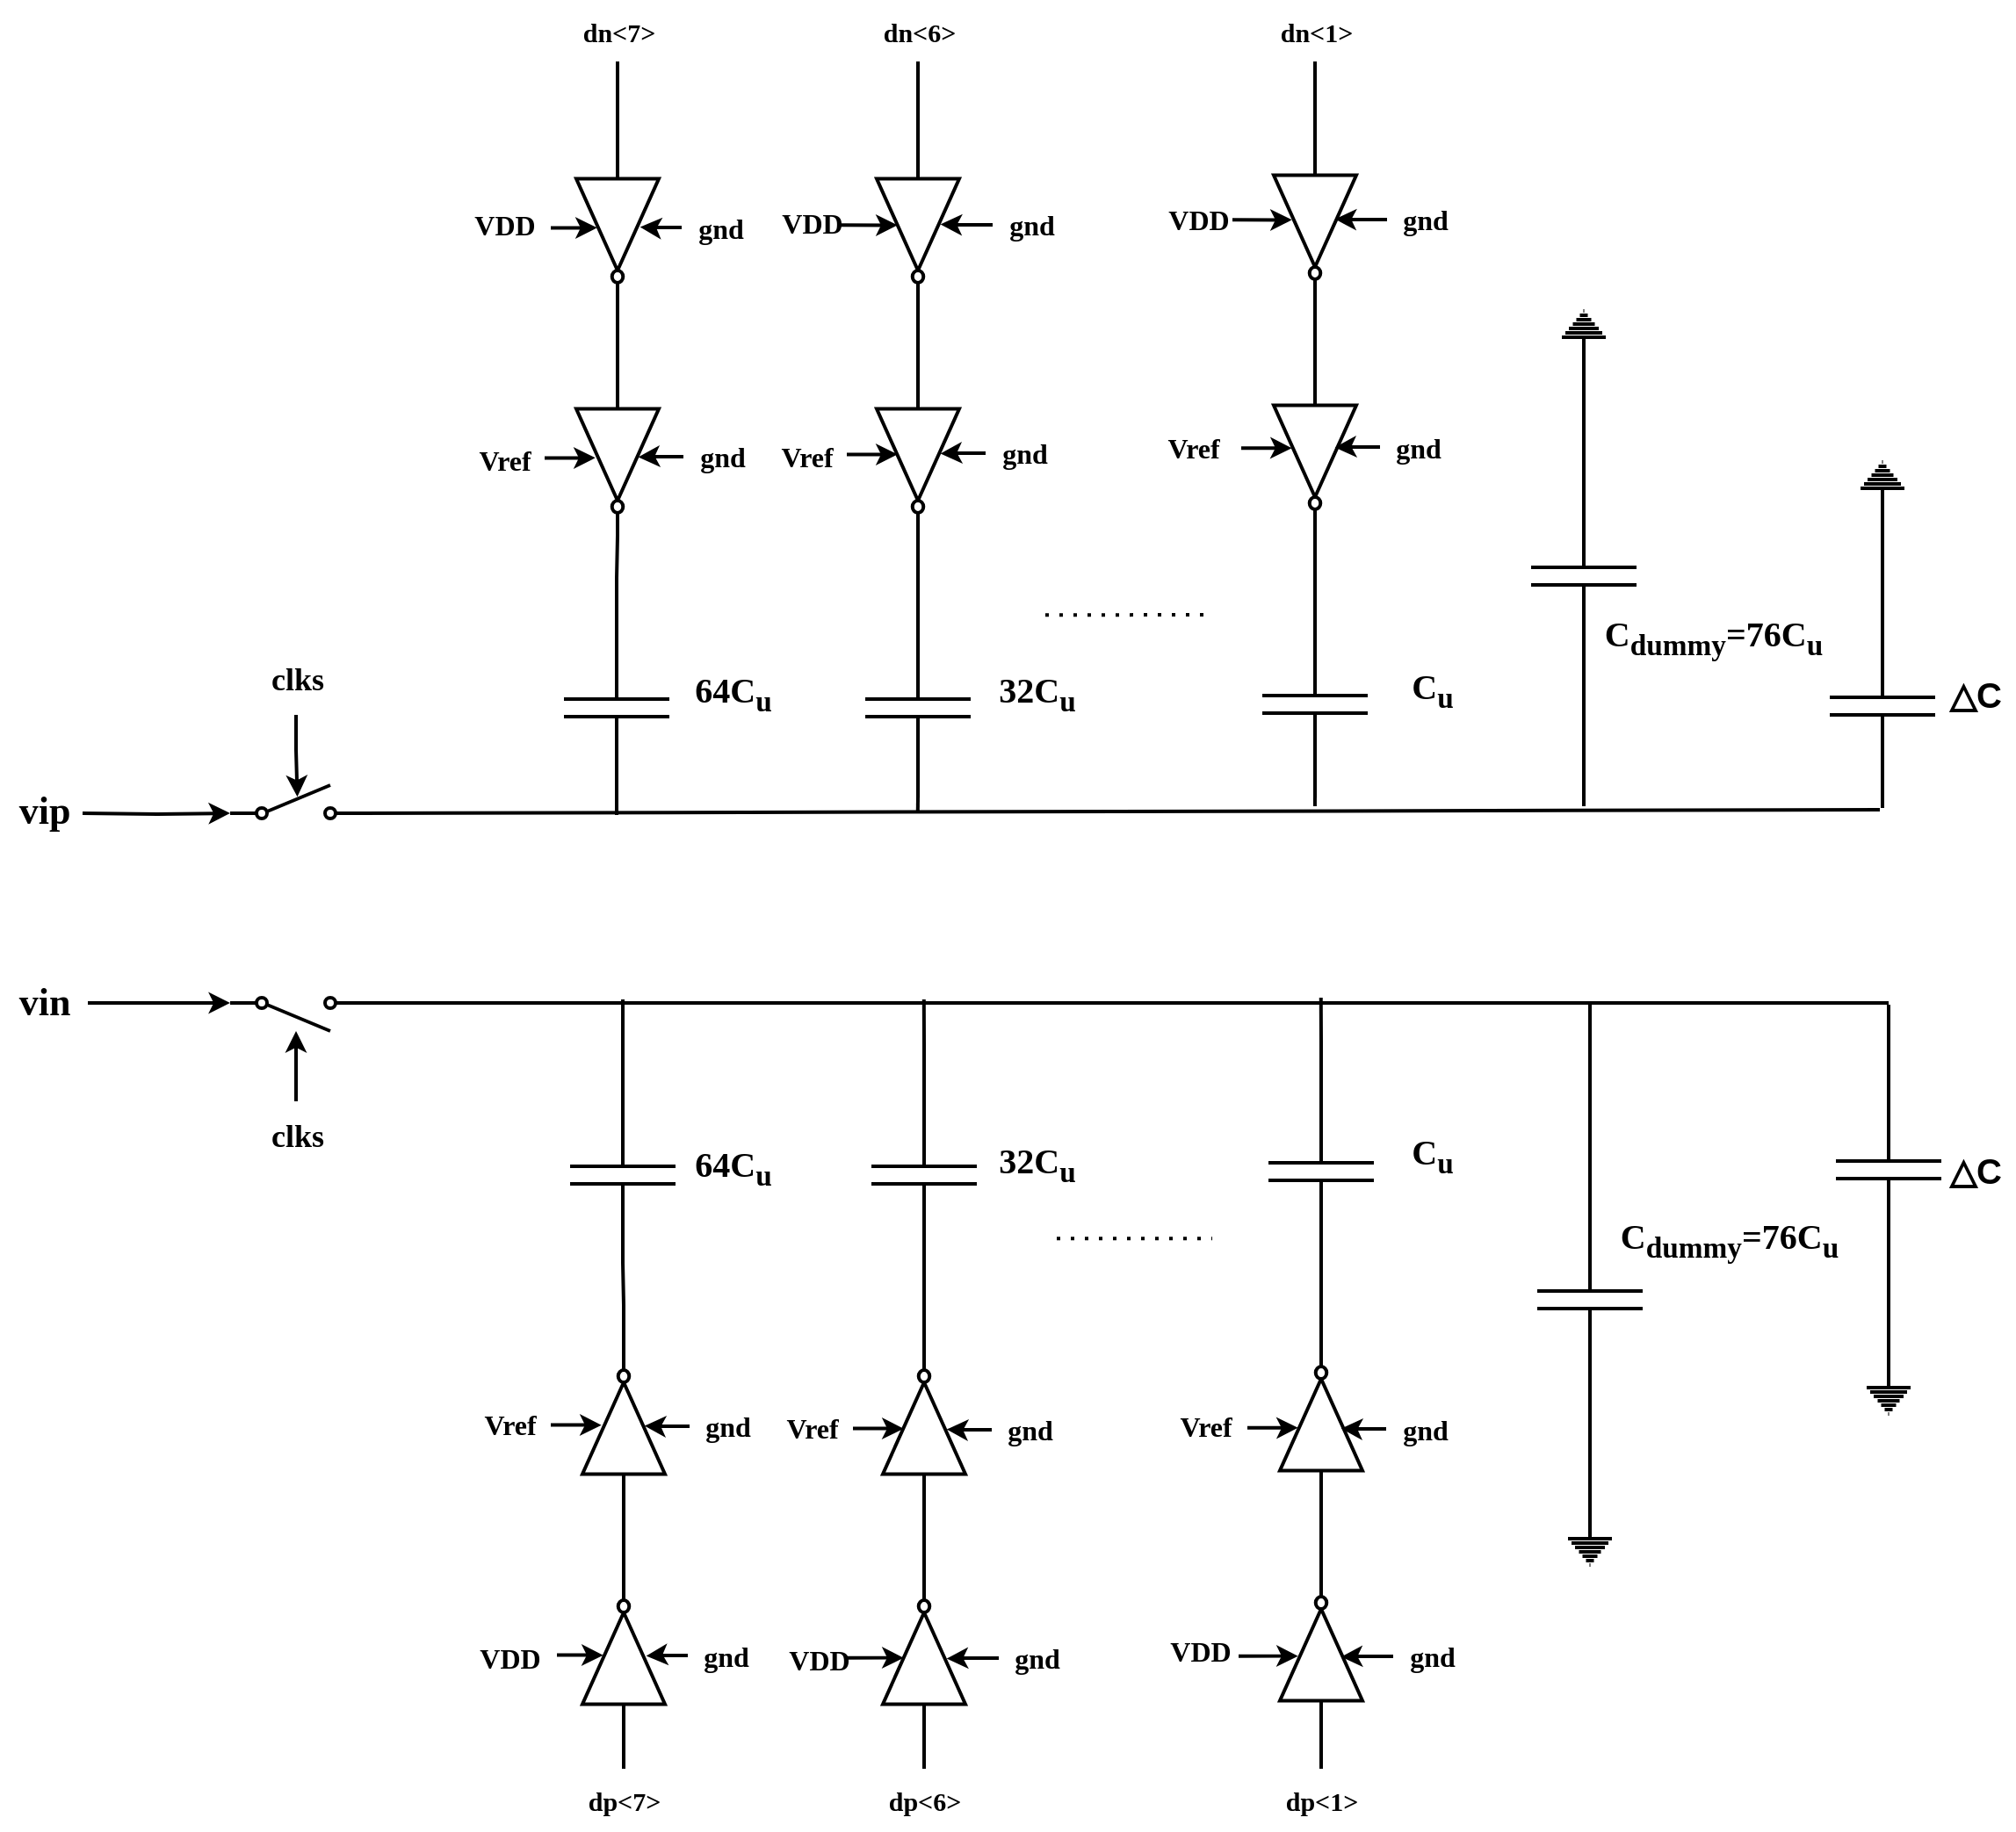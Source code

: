 <mxfile version="24.7.6">
  <diagram name="第 1 页" id="iLzcFQZQIDbkhLPEayTF">
    <mxGraphModel dx="910" dy="466" grid="1" gridSize="5" guides="1" tooltips="1" connect="1" arrows="1" fold="1" page="1" pageScale="1" pageWidth="3300" pageHeight="4681" math="0" shadow="0">
      <root>
        <mxCell id="0" />
        <mxCell id="1" parent="0" />
        <mxCell id="XwM3Bp8nAO9JLWANIdk1-1" value="" style="html=1;shape=mxgraph.electrical.electro-mechanical.singleSwitch;aspect=fixed;elSwitchState=off;strokeWidth=2;" parent="1" vertex="1">
          <mxGeometry x="991" y="1450" width="75" height="20" as="geometry" />
        </mxCell>
        <mxCell id="XwM3Bp8nAO9JLWANIdk1-2" value="" style="html=1;shape=mxgraph.electrical.electro-mechanical.singleSwitch;aspect=fixed;elSwitchState=off;direction=west;flipH=1;strokeWidth=2;" parent="1" vertex="1">
          <mxGeometry x="991" y="1570" width="75" height="20" as="geometry" />
        </mxCell>
        <mxCell id="XwM3Bp8nAO9JLWANIdk1-3" value="clks" style="text;html=1;align=center;verticalAlign=middle;resizable=0;points=[];autosize=1;strokeColor=none;fillColor=none;fontFamily=Times New Roman;fontStyle=1;fontSize=18;strokeWidth=2;" parent="1" vertex="1">
          <mxGeometry x="1003.5" y="1370" width="50" height="40" as="geometry" />
        </mxCell>
        <mxCell id="XwM3Bp8nAO9JLWANIdk1-4" style="edgeStyle=orthogonalEdgeStyle;rounded=0;orthogonalLoop=1;jettySize=auto;html=1;entryX=0.51;entryY=0.331;entryDx=0;entryDy=0;entryPerimeter=0;strokeWidth=2;" parent="1" source="XwM3Bp8nAO9JLWANIdk1-3" target="XwM3Bp8nAO9JLWANIdk1-1" edge="1">
          <mxGeometry relative="1" as="geometry" />
        </mxCell>
        <mxCell id="XwM3Bp8nAO9JLWANIdk1-5" style="edgeStyle=orthogonalEdgeStyle;rounded=0;orthogonalLoop=1;jettySize=auto;html=1;strokeWidth=2;" parent="1" source="XwM3Bp8nAO9JLWANIdk1-6" target="XwM3Bp8nAO9JLWANIdk1-2" edge="1">
          <mxGeometry relative="1" as="geometry" />
        </mxCell>
        <mxCell id="XwM3Bp8nAO9JLWANIdk1-6" value="clks" style="text;html=1;align=center;verticalAlign=middle;resizable=0;points=[];autosize=1;strokeColor=none;fillColor=none;fontFamily=Times New Roman;fontStyle=1;fontSize=18;strokeWidth=2;" parent="1" vertex="1">
          <mxGeometry x="1003.5" y="1630" width="50" height="40" as="geometry" />
        </mxCell>
        <mxCell id="XwM3Bp8nAO9JLWANIdk1-7" style="edgeStyle=orthogonalEdgeStyle;rounded=0;orthogonalLoop=1;jettySize=auto;html=1;entryX=0;entryY=0.8;entryDx=0;entryDy=0;strokeWidth=2;" parent="1" target="XwM3Bp8nAO9JLWANIdk1-1" edge="1">
          <mxGeometry relative="1" as="geometry">
            <mxPoint x="907" y="1466" as="sourcePoint" />
          </mxGeometry>
        </mxCell>
        <mxCell id="XwM3Bp8nAO9JLWANIdk1-8" value="vin" style="text;html=1;align=center;verticalAlign=middle;resizable=0;points=[];autosize=1;strokeColor=none;fillColor=none;fontFamily=Times New Roman;fontStyle=1;fontSize=22;strokeWidth=2;" parent="1" vertex="1">
          <mxGeometry x="860" y="1554" width="50" height="40" as="geometry" />
        </mxCell>
        <mxCell id="XwM3Bp8nAO9JLWANIdk1-9" style="edgeStyle=orthogonalEdgeStyle;rounded=0;orthogonalLoop=1;jettySize=auto;html=1;entryX=1;entryY=0.8;entryDx=0;entryDy=0;strokeWidth=2;" parent="1" source="XwM3Bp8nAO9JLWANIdk1-8" target="XwM3Bp8nAO9JLWANIdk1-2" edge="1">
          <mxGeometry relative="1" as="geometry">
            <mxPoint x="988" y="1573" as="targetPoint" />
          </mxGeometry>
        </mxCell>
        <mxCell id="XwM3Bp8nAO9JLWANIdk1-10" value="vip" style="text;html=1;align=center;verticalAlign=middle;resizable=0;points=[];autosize=1;strokeColor=none;fillColor=none;fontFamily=Times New Roman;fontStyle=1;fontSize=22;strokeWidth=2;" parent="1" vertex="1">
          <mxGeometry x="860" y="1445" width="50" height="40" as="geometry" />
        </mxCell>
        <mxCell id="XwM3Bp8nAO9JLWANIdk1-108" style="edgeStyle=orthogonalEdgeStyle;rounded=0;orthogonalLoop=1;jettySize=auto;html=1;exitX=1;exitY=0.5;exitDx=0;exitDy=0;exitPerimeter=0;endArrow=none;endFill=0;strokeWidth=2;" parent="1" source="XwM3Bp8nAO9JLWANIdk1-11" edge="1">
          <mxGeometry relative="1" as="geometry">
            <mxPoint x="1211" y="1467" as="targetPoint" />
          </mxGeometry>
        </mxCell>
        <mxCell id="XwM3Bp8nAO9JLWANIdk1-11" value="" style="pointerEvents=1;verticalLabelPosition=bottom;shadow=0;dashed=0;align=center;html=1;verticalAlign=top;shape=mxgraph.electrical.capacitors.capacitor_1;direction=south;strokeWidth=2;" parent="1" vertex="1">
          <mxGeometry x="1181" y="1356" width="60" height="100" as="geometry" />
        </mxCell>
        <mxCell id="XwM3Bp8nAO9JLWANIdk1-109" style="edgeStyle=orthogonalEdgeStyle;rounded=0;orthogonalLoop=1;jettySize=auto;html=1;exitX=1;exitY=0.5;exitDx=0;exitDy=0;exitPerimeter=0;endArrow=none;endFill=0;strokeWidth=2;" parent="1" source="XwM3Bp8nAO9JLWANIdk1-12" edge="1">
          <mxGeometry relative="1" as="geometry">
            <mxPoint x="1382.386" y="1466" as="targetPoint" />
          </mxGeometry>
        </mxCell>
        <mxCell id="XwM3Bp8nAO9JLWANIdk1-12" value="" style="pointerEvents=1;verticalLabelPosition=bottom;shadow=0;dashed=0;align=center;html=1;verticalAlign=top;shape=mxgraph.electrical.capacitors.capacitor_1;direction=south;strokeWidth=2;" parent="1" vertex="1">
          <mxGeometry x="1352.5" y="1356" width="60" height="100" as="geometry" />
        </mxCell>
        <mxCell id="XwM3Bp8nAO9JLWANIdk1-112" style="edgeStyle=orthogonalEdgeStyle;rounded=0;orthogonalLoop=1;jettySize=auto;html=1;exitX=1;exitY=0.5;exitDx=0;exitDy=0;exitPerimeter=0;endArrow=none;endFill=0;strokeWidth=2;" parent="1" source="XwM3Bp8nAO9JLWANIdk1-13" edge="1">
          <mxGeometry relative="1" as="geometry">
            <mxPoint x="1761.5" y="1462" as="targetPoint" />
          </mxGeometry>
        </mxCell>
        <mxCell id="XwM3Bp8nAO9JLWANIdk1-13" value="" style="pointerEvents=1;verticalLabelPosition=bottom;shadow=0;dashed=0;align=center;html=1;verticalAlign=top;shape=mxgraph.electrical.capacitors.capacitor_1;direction=south;strokeWidth=2;" parent="1" vertex="1">
          <mxGeometry x="1731.5" y="1281" width="60" height="100" as="geometry" />
        </mxCell>
        <mxCell id="XwM3Bp8nAO9JLWANIdk1-113" style="edgeStyle=orthogonalEdgeStyle;rounded=0;orthogonalLoop=1;jettySize=auto;html=1;exitX=1;exitY=0.5;exitDx=0;exitDy=0;exitPerimeter=0;endArrow=none;endFill=0;strokeWidth=2;" parent="1" source="XwM3Bp8nAO9JLWANIdk1-14" edge="1">
          <mxGeometry relative="1" as="geometry">
            <mxPoint x="1931.5" y="1463" as="targetPoint" />
          </mxGeometry>
        </mxCell>
        <mxCell id="XwM3Bp8nAO9JLWANIdk1-14" value="" style="pointerEvents=1;verticalLabelPosition=bottom;shadow=0;dashed=0;align=center;html=1;verticalAlign=top;shape=mxgraph.electrical.capacitors.capacitor_1;direction=south;strokeWidth=2;" parent="1" vertex="1">
          <mxGeometry x="1901.5" y="1355" width="60" height="100" as="geometry" />
        </mxCell>
        <mxCell id="XwM3Bp8nAO9JLWANIdk1-16" value="" style="verticalLabelPosition=bottom;shadow=0;dashed=0;align=center;html=1;verticalAlign=top;shape=mxgraph.electrical.logic_gates.inverter_2;direction=south;strokeWidth=2;" parent="1" vertex="1">
          <mxGeometry x="1188" y="1090" width="47" height="87" as="geometry" />
        </mxCell>
        <mxCell id="XwM3Bp8nAO9JLWANIdk1-17" value="" style="verticalLabelPosition=bottom;shadow=0;dashed=0;align=center;html=1;verticalAlign=top;shape=mxgraph.electrical.logic_gates.inverter_2;direction=south;strokeWidth=2;" parent="1" vertex="1">
          <mxGeometry x="1188" y="1221" width="47" height="87" as="geometry" />
        </mxCell>
        <mxCell id="XwM3Bp8nAO9JLWANIdk1-18" value="" style="verticalLabelPosition=bottom;shadow=0;dashed=0;align=center;html=1;verticalAlign=top;shape=mxgraph.electrical.logic_gates.inverter_2;direction=south;strokeWidth=2;" parent="1" vertex="1">
          <mxGeometry x="1359" y="1090" width="47" height="87" as="geometry" />
        </mxCell>
        <mxCell id="XwM3Bp8nAO9JLWANIdk1-19" value="" style="verticalLabelPosition=bottom;shadow=0;dashed=0;align=center;html=1;verticalAlign=top;shape=mxgraph.electrical.logic_gates.inverter_2;direction=south;strokeWidth=2;" parent="1" vertex="1">
          <mxGeometry x="1359" y="1221" width="47" height="87" as="geometry" />
        </mxCell>
        <mxCell id="XwM3Bp8nAO9JLWANIdk1-111" style="edgeStyle=orthogonalEdgeStyle;rounded=0;orthogonalLoop=1;jettySize=auto;html=1;exitX=1;exitY=0.5;exitDx=0;exitDy=0;exitPerimeter=0;endArrow=none;endFill=0;strokeWidth=2;" parent="1" source="XwM3Bp8nAO9JLWANIdk1-20" edge="1">
          <mxGeometry relative="1" as="geometry">
            <mxPoint x="1608.464" y="1462" as="targetPoint" />
          </mxGeometry>
        </mxCell>
        <mxCell id="XwM3Bp8nAO9JLWANIdk1-20" value="" style="pointerEvents=1;verticalLabelPosition=bottom;shadow=0;dashed=0;align=center;html=1;verticalAlign=top;shape=mxgraph.electrical.capacitors.capacitor_1;direction=south;strokeWidth=2;" parent="1" vertex="1">
          <mxGeometry x="1578.5" y="1354" width="60" height="100" as="geometry" />
        </mxCell>
        <mxCell id="XwM3Bp8nAO9JLWANIdk1-21" value="" style="verticalLabelPosition=bottom;shadow=0;dashed=0;align=center;html=1;verticalAlign=top;shape=mxgraph.electrical.logic_gates.inverter_2;direction=south;strokeWidth=2;" parent="1" vertex="1">
          <mxGeometry x="1585" y="1088" width="47" height="87" as="geometry" />
        </mxCell>
        <mxCell id="XwM3Bp8nAO9JLWANIdk1-22" value="" style="verticalLabelPosition=bottom;shadow=0;dashed=0;align=center;html=1;verticalAlign=top;shape=mxgraph.electrical.logic_gates.inverter_2;direction=south;strokeWidth=2;" parent="1" vertex="1">
          <mxGeometry x="1585" y="1219" width="47" height="87" as="geometry" />
        </mxCell>
        <mxCell id="XwM3Bp8nAO9JLWANIdk1-24" style="edgeStyle=orthogonalEdgeStyle;rounded=0;orthogonalLoop=1;jettySize=auto;html=1;entryX=0.502;entryY=0.812;entryDx=0;entryDy=0;entryPerimeter=0;strokeWidth=2;" parent="1" source="XwM3Bp8nAO9JLWANIdk1-23" edge="1">
          <mxGeometry relative="1" as="geometry">
            <mxPoint x="1198.836" y="1263.674" as="targetPoint" />
            <Array as="points">
              <mxPoint x="1193" y="1264" />
            </Array>
          </mxGeometry>
        </mxCell>
        <mxCell id="XwM3Bp8nAO9JLWANIdk1-23" value="Vref" style="text;html=1;align=center;verticalAlign=middle;resizable=0;points=[];autosize=1;strokeColor=none;fillColor=none;fontFamily=Times New Roman;fontStyle=1;fontSize=16;strokeWidth=2;" parent="1" vertex="1">
          <mxGeometry x="1123" y="1248.5" width="47" height="32" as="geometry" />
        </mxCell>
        <mxCell id="XwM3Bp8nAO9JLWANIdk1-26" value="gnd" style="text;html=1;align=center;verticalAlign=middle;resizable=0;points=[];autosize=1;strokeColor=none;fillColor=none;fontFamily=Times New Roman;fontStyle=1;fontSize=16;strokeWidth=2;" parent="1" vertex="1">
          <mxGeometry x="1249" y="1247" width="43" height="32" as="geometry" />
        </mxCell>
        <mxCell id="XwM3Bp8nAO9JLWANIdk1-27" style="edgeStyle=orthogonalEdgeStyle;rounded=0;orthogonalLoop=1;jettySize=auto;html=1;entryX=0.497;entryY=0.291;entryDx=0;entryDy=0;entryPerimeter=0;strokeWidth=2;" parent="1" source="XwM3Bp8nAO9JLWANIdk1-26" edge="1">
          <mxGeometry relative="1" as="geometry">
            <mxPoint x="1223.323" y="1263.239" as="targetPoint" />
          </mxGeometry>
        </mxCell>
        <mxCell id="XwM3Bp8nAO9JLWANIdk1-28" style="edgeStyle=orthogonalEdgeStyle;rounded=0;orthogonalLoop=1;jettySize=auto;html=1;entryX=0.502;entryY=0.812;entryDx=0;entryDy=0;entryPerimeter=0;strokeWidth=2;" parent="1" source="XwM3Bp8nAO9JLWANIdk1-29" edge="1">
          <mxGeometry relative="1" as="geometry">
            <mxPoint x="1199.836" y="1132.674" as="targetPoint" />
            <Array as="points">
              <mxPoint x="1194" y="1133" />
            </Array>
          </mxGeometry>
        </mxCell>
        <mxCell id="XwM3Bp8nAO9JLWANIdk1-29" value="VDD" style="text;html=1;align=center;verticalAlign=middle;resizable=0;points=[];autosize=1;strokeColor=none;fillColor=none;fontFamily=Times New Roman;fontStyle=1;fontSize=16;strokeWidth=2;" parent="1" vertex="1">
          <mxGeometry x="1119.5" y="1115" width="54" height="32" as="geometry" />
        </mxCell>
        <mxCell id="XwM3Bp8nAO9JLWANIdk1-30" value="gnd" style="text;html=1;align=center;verticalAlign=middle;resizable=0;points=[];autosize=1;strokeColor=none;fillColor=none;fontFamily=Times New Roman;fontStyle=1;fontSize=16;strokeWidth=2;" parent="1" vertex="1">
          <mxGeometry x="1248" y="1116.5" width="43" height="32" as="geometry" />
        </mxCell>
        <mxCell id="XwM3Bp8nAO9JLWANIdk1-31" style="edgeStyle=orthogonalEdgeStyle;rounded=0;orthogonalLoop=1;jettySize=auto;html=1;entryX=0.497;entryY=0.291;entryDx=0;entryDy=0;entryPerimeter=0;strokeWidth=2;" parent="1" source="XwM3Bp8nAO9JLWANIdk1-30" edge="1">
          <mxGeometry relative="1" as="geometry">
            <mxPoint x="1224.323" y="1132.239" as="targetPoint" />
          </mxGeometry>
        </mxCell>
        <mxCell id="XwM3Bp8nAO9JLWANIdk1-32" style="edgeStyle=orthogonalEdgeStyle;rounded=0;orthogonalLoop=1;jettySize=auto;html=1;entryX=0.502;entryY=0.812;entryDx=0;entryDy=0;entryPerimeter=0;strokeWidth=2;" parent="1" edge="1">
          <mxGeometry relative="1" as="geometry">
            <mxPoint x="1370.836" y="1131.174" as="targetPoint" />
            <Array as="points">
              <mxPoint x="1365" y="1131.5" />
            </Array>
            <mxPoint x="1337.0" y="1131.169" as="sourcePoint" />
          </mxGeometry>
        </mxCell>
        <mxCell id="XwM3Bp8nAO9JLWANIdk1-33" value="VDD" style="text;html=1;align=center;verticalAlign=middle;resizable=0;points=[];autosize=1;strokeColor=none;fillColor=none;fontFamily=Times New Roman;fontStyle=1;fontSize=16;strokeWidth=2;" parent="1" vertex="1">
          <mxGeometry x="1295" y="1114" width="54" height="32" as="geometry" />
        </mxCell>
        <mxCell id="XwM3Bp8nAO9JLWANIdk1-34" value="gnd" style="text;html=1;align=center;verticalAlign=middle;resizable=0;points=[];autosize=1;strokeColor=none;fillColor=none;fontFamily=Times New Roman;fontStyle=1;fontSize=16;strokeWidth=2;" parent="1" vertex="1">
          <mxGeometry x="1425" y="1115" width="43" height="32" as="geometry" />
        </mxCell>
        <mxCell id="XwM3Bp8nAO9JLWANIdk1-35" style="edgeStyle=orthogonalEdgeStyle;rounded=0;orthogonalLoop=1;jettySize=auto;html=1;entryX=0.497;entryY=0.291;entryDx=0;entryDy=0;entryPerimeter=0;strokeWidth=2;" parent="1" source="XwM3Bp8nAO9JLWANIdk1-34" edge="1">
          <mxGeometry relative="1" as="geometry">
            <mxPoint x="1395.323" y="1130.739" as="targetPoint" />
          </mxGeometry>
        </mxCell>
        <mxCell id="XwM3Bp8nAO9JLWANIdk1-36" style="edgeStyle=orthogonalEdgeStyle;rounded=0;orthogonalLoop=1;jettySize=auto;html=1;entryX=0.502;entryY=0.812;entryDx=0;entryDy=0;entryPerimeter=0;strokeWidth=2;" parent="1" edge="1">
          <mxGeometry relative="1" as="geometry">
            <mxPoint x="1595.336" y="1128.174" as="targetPoint" />
            <Array as="points">
              <mxPoint x="1589.5" y="1128.5" />
            </Array>
            <mxPoint x="1561.5" y="1128.169" as="sourcePoint" />
          </mxGeometry>
        </mxCell>
        <mxCell id="XwM3Bp8nAO9JLWANIdk1-37" value="gnd" style="text;html=1;align=center;verticalAlign=middle;resizable=0;points=[];autosize=1;strokeColor=none;fillColor=none;fontFamily=Times New Roman;fontStyle=1;fontSize=16;strokeWidth=2;" parent="1" vertex="1">
          <mxGeometry x="1649.5" y="1112" width="43" height="32" as="geometry" />
        </mxCell>
        <mxCell id="XwM3Bp8nAO9JLWANIdk1-38" style="edgeStyle=orthogonalEdgeStyle;rounded=0;orthogonalLoop=1;jettySize=auto;html=1;entryX=0.497;entryY=0.291;entryDx=0;entryDy=0;entryPerimeter=0;strokeWidth=2;" parent="1" source="XwM3Bp8nAO9JLWANIdk1-37" edge="1">
          <mxGeometry relative="1" as="geometry">
            <mxPoint x="1619.823" y="1127.739" as="targetPoint" />
          </mxGeometry>
        </mxCell>
        <mxCell id="XwM3Bp8nAO9JLWANIdk1-39" value="VDD" style="text;html=1;align=center;verticalAlign=middle;resizable=0;points=[];autosize=1;strokeColor=none;fillColor=none;fontFamily=Times New Roman;fontStyle=1;fontSize=16;strokeWidth=2;" parent="1" vertex="1">
          <mxGeometry x="1515" y="1112" width="54" height="32" as="geometry" />
        </mxCell>
        <mxCell id="XwM3Bp8nAO9JLWANIdk1-40" style="edgeStyle=orthogonalEdgeStyle;rounded=0;orthogonalLoop=1;jettySize=auto;html=1;entryX=0.502;entryY=0.812;entryDx=0;entryDy=0;entryPerimeter=0;strokeWidth=2;" parent="1" source="XwM3Bp8nAO9JLWANIdk1-41" edge="1">
          <mxGeometry relative="1" as="geometry">
            <mxPoint x="1370.836" y="1261.674" as="targetPoint" />
            <Array as="points">
              <mxPoint x="1365" y="1262" />
            </Array>
          </mxGeometry>
        </mxCell>
        <mxCell id="XwM3Bp8nAO9JLWANIdk1-41" value="Vref" style="text;html=1;align=center;verticalAlign=middle;resizable=0;points=[];autosize=1;strokeColor=none;fillColor=none;fontFamily=Times New Roman;fontStyle=1;fontSize=16;strokeWidth=2;" parent="1" vertex="1">
          <mxGeometry x="1295" y="1246.5" width="47" height="32" as="geometry" />
        </mxCell>
        <mxCell id="XwM3Bp8nAO9JLWANIdk1-42" value="gnd" style="text;html=1;align=center;verticalAlign=middle;resizable=0;points=[];autosize=1;strokeColor=none;fillColor=none;fontFamily=Times New Roman;fontStyle=1;fontSize=16;strokeWidth=2;" parent="1" vertex="1">
          <mxGeometry x="1421" y="1245" width="43" height="32" as="geometry" />
        </mxCell>
        <mxCell id="XwM3Bp8nAO9JLWANIdk1-43" style="edgeStyle=orthogonalEdgeStyle;rounded=0;orthogonalLoop=1;jettySize=auto;html=1;entryX=0.497;entryY=0.291;entryDx=0;entryDy=0;entryPerimeter=0;strokeWidth=2;" parent="1" source="XwM3Bp8nAO9JLWANIdk1-42" edge="1">
          <mxGeometry relative="1" as="geometry">
            <mxPoint x="1395.323" y="1261.239" as="targetPoint" />
          </mxGeometry>
        </mxCell>
        <mxCell id="XwM3Bp8nAO9JLWANIdk1-44" style="edgeStyle=orthogonalEdgeStyle;rounded=0;orthogonalLoop=1;jettySize=auto;html=1;entryX=0.502;entryY=0.812;entryDx=0;entryDy=0;entryPerimeter=0;strokeWidth=2;" parent="1" edge="1">
          <mxGeometry relative="1" as="geometry">
            <mxPoint x="1595.336" y="1258.174" as="targetPoint" />
            <Array as="points">
              <mxPoint x="1589.5" y="1258.5" />
            </Array>
            <mxPoint x="1566.5" y="1258.111" as="sourcePoint" />
          </mxGeometry>
        </mxCell>
        <mxCell id="XwM3Bp8nAO9JLWANIdk1-45" value="Vref" style="text;html=1;align=center;verticalAlign=middle;resizable=0;points=[];autosize=1;strokeColor=none;fillColor=none;fontFamily=Times New Roman;fontStyle=1;fontSize=16;strokeWidth=2;" parent="1" vertex="1">
          <mxGeometry x="1515" y="1241.5" width="47" height="32" as="geometry" />
        </mxCell>
        <mxCell id="XwM3Bp8nAO9JLWANIdk1-46" value="gnd" style="text;html=1;align=center;verticalAlign=middle;resizable=0;points=[];autosize=1;strokeColor=none;fillColor=none;fontFamily=Times New Roman;fontStyle=1;fontSize=16;strokeWidth=2;" parent="1" vertex="1">
          <mxGeometry x="1645.5" y="1241.5" width="43" height="32" as="geometry" />
        </mxCell>
        <mxCell id="XwM3Bp8nAO9JLWANIdk1-47" style="edgeStyle=orthogonalEdgeStyle;rounded=0;orthogonalLoop=1;jettySize=auto;html=1;entryX=0.497;entryY=0.291;entryDx=0;entryDy=0;entryPerimeter=0;strokeWidth=2;" parent="1" source="XwM3Bp8nAO9JLWANIdk1-46" edge="1">
          <mxGeometry relative="1" as="geometry">
            <mxPoint x="1619.823" y="1257.739" as="targetPoint" />
          </mxGeometry>
        </mxCell>
        <mxCell id="XwM3Bp8nAO9JLWANIdk1-48" value="" style="pointerEvents=1;verticalLabelPosition=bottom;shadow=0;dashed=0;align=center;html=1;verticalAlign=top;shape=mxgraph.electrical.signal_sources.protective_earth;direction=west;strokeWidth=2;" parent="1" vertex="1">
          <mxGeometry x="1749" y="1180" width="25" height="20" as="geometry" />
        </mxCell>
        <mxCell id="XwM3Bp8nAO9JLWANIdk1-49" value="" style="pointerEvents=1;verticalLabelPosition=bottom;shadow=0;dashed=0;align=center;html=1;verticalAlign=top;shape=mxgraph.electrical.signal_sources.protective_earth;direction=west;strokeWidth=2;" parent="1" vertex="1">
          <mxGeometry x="1919" y="1266" width="25" height="20" as="geometry" />
        </mxCell>
        <mxCell id="XwM3Bp8nAO9JLWANIdk1-119" style="edgeStyle=orthogonalEdgeStyle;rounded=0;orthogonalLoop=1;jettySize=auto;html=1;exitX=0;exitY=0.5;exitDx=0;exitDy=0;exitPerimeter=0;endArrow=none;endFill=0;strokeWidth=2;" parent="1" source="XwM3Bp8nAO9JLWANIdk1-50" edge="1">
          <mxGeometry relative="1" as="geometry">
            <mxPoint x="1214.517" y="1572.0" as="targetPoint" />
          </mxGeometry>
        </mxCell>
        <mxCell id="XwM3Bp8nAO9JLWANIdk1-50" value="" style="pointerEvents=1;verticalLabelPosition=bottom;shadow=0;dashed=0;align=center;html=1;verticalAlign=top;shape=mxgraph.electrical.capacitors.capacitor_1;direction=south;strokeWidth=2;" parent="1" vertex="1">
          <mxGeometry x="1184.5" y="1622" width="60" height="100" as="geometry" />
        </mxCell>
        <mxCell id="XwM3Bp8nAO9JLWANIdk1-118" style="edgeStyle=orthogonalEdgeStyle;rounded=0;orthogonalLoop=1;jettySize=auto;html=1;exitX=0;exitY=0.5;exitDx=0;exitDy=0;exitPerimeter=0;endArrow=none;endFill=0;strokeWidth=2;" parent="1" source="XwM3Bp8nAO9JLWANIdk1-51" edge="1">
          <mxGeometry relative="1" as="geometry">
            <mxPoint x="1385.897" y="1572.0" as="targetPoint" />
          </mxGeometry>
        </mxCell>
        <mxCell id="XwM3Bp8nAO9JLWANIdk1-51" value="" style="pointerEvents=1;verticalLabelPosition=bottom;shadow=0;dashed=0;align=center;html=1;verticalAlign=top;shape=mxgraph.electrical.capacitors.capacitor_1;direction=south;strokeWidth=2;" parent="1" vertex="1">
          <mxGeometry x="1356" y="1622" width="60" height="100" as="geometry" />
        </mxCell>
        <mxCell id="XwM3Bp8nAO9JLWANIdk1-116" style="edgeStyle=orthogonalEdgeStyle;rounded=0;orthogonalLoop=1;jettySize=auto;html=1;endArrow=none;endFill=0;strokeWidth=2;" parent="1" source="XwM3Bp8nAO9JLWANIdk1-52" edge="1">
          <mxGeometry relative="1" as="geometry">
            <mxPoint x="1765" y="1575" as="targetPoint" />
          </mxGeometry>
        </mxCell>
        <mxCell id="XwM3Bp8nAO9JLWANIdk1-52" value="" style="pointerEvents=1;verticalLabelPosition=bottom;shadow=0;dashed=0;align=center;html=1;verticalAlign=top;shape=mxgraph.electrical.capacitors.capacitor_1;direction=south;strokeWidth=2;" parent="1" vertex="1">
          <mxGeometry x="1735" y="1693" width="60" height="100" as="geometry" />
        </mxCell>
        <mxCell id="XwM3Bp8nAO9JLWANIdk1-115" style="edgeStyle=orthogonalEdgeStyle;rounded=0;orthogonalLoop=1;jettySize=auto;html=1;exitX=0;exitY=0.5;exitDx=0;exitDy=0;exitPerimeter=0;endArrow=none;endFill=0;strokeWidth=2;" parent="1" source="XwM3Bp8nAO9JLWANIdk1-53" edge="1">
          <mxGeometry relative="1" as="geometry">
            <mxPoint x="1935" y="1575" as="targetPoint" />
          </mxGeometry>
        </mxCell>
        <mxCell id="XwM3Bp8nAO9JLWANIdk1-53" value="" style="pointerEvents=1;verticalLabelPosition=bottom;shadow=0;dashed=0;align=center;html=1;verticalAlign=top;shape=mxgraph.electrical.capacitors.capacitor_1;direction=south;strokeWidth=2;" parent="1" vertex="1">
          <mxGeometry x="1905" y="1619" width="60" height="100" as="geometry" />
        </mxCell>
        <mxCell id="XwM3Bp8nAO9JLWANIdk1-54" value="" style="verticalLabelPosition=bottom;shadow=0;dashed=0;align=center;html=1;verticalAlign=top;shape=mxgraph.electrical.logic_gates.inverter_2;direction=south;flipV=1;strokeWidth=2;" parent="1" vertex="1">
          <mxGeometry x="1191.5" y="1901" width="47" height="87" as="geometry" />
        </mxCell>
        <mxCell id="XwM3Bp8nAO9JLWANIdk1-55" value="" style="verticalLabelPosition=bottom;shadow=0;dashed=0;align=center;html=1;verticalAlign=top;shape=mxgraph.electrical.logic_gates.inverter_2;direction=north;strokeWidth=2;" parent="1" vertex="1">
          <mxGeometry x="1191.5" y="1770" width="47" height="87" as="geometry" />
        </mxCell>
        <mxCell id="XwM3Bp8nAO9JLWANIdk1-56" value="" style="verticalLabelPosition=bottom;shadow=0;dashed=0;align=center;html=1;verticalAlign=top;shape=mxgraph.electrical.logic_gates.inverter_2;direction=south;flipV=1;strokeWidth=2;" parent="1" vertex="1">
          <mxGeometry x="1362.5" y="1901" width="47" height="87" as="geometry" />
        </mxCell>
        <mxCell id="XwM3Bp8nAO9JLWANIdk1-57" value="" style="verticalLabelPosition=bottom;shadow=0;dashed=0;align=center;html=1;verticalAlign=top;shape=mxgraph.electrical.logic_gates.inverter_2;direction=south;flipV=1;strokeWidth=2;" parent="1" vertex="1">
          <mxGeometry x="1362.5" y="1770" width="47" height="87" as="geometry" />
        </mxCell>
        <mxCell id="XwM3Bp8nAO9JLWANIdk1-117" style="edgeStyle=orthogonalEdgeStyle;rounded=0;orthogonalLoop=1;jettySize=auto;html=1;exitX=0;exitY=0.5;exitDx=0;exitDy=0;exitPerimeter=0;endArrow=none;endFill=0;strokeWidth=2;" parent="1" source="XwM3Bp8nAO9JLWANIdk1-58" edge="1">
          <mxGeometry relative="1" as="geometry">
            <mxPoint x="1611.879" y="1571" as="targetPoint" />
          </mxGeometry>
        </mxCell>
        <mxCell id="XwM3Bp8nAO9JLWANIdk1-58" value="" style="pointerEvents=1;verticalLabelPosition=bottom;shadow=0;dashed=0;align=center;html=1;verticalAlign=top;shape=mxgraph.electrical.capacitors.capacitor_1;direction=south;strokeWidth=2;" parent="1" vertex="1">
          <mxGeometry x="1582" y="1620" width="60" height="100" as="geometry" />
        </mxCell>
        <mxCell id="XwM3Bp8nAO9JLWANIdk1-59" value="" style="verticalLabelPosition=bottom;shadow=0;dashed=0;align=center;html=1;verticalAlign=top;shape=mxgraph.electrical.logic_gates.inverter_2;direction=south;flipV=1;strokeWidth=2;" parent="1" vertex="1">
          <mxGeometry x="1588.5" y="1899" width="47" height="87" as="geometry" />
        </mxCell>
        <mxCell id="XwM3Bp8nAO9JLWANIdk1-60" value="" style="verticalLabelPosition=bottom;shadow=0;dashed=0;align=center;html=1;verticalAlign=top;shape=mxgraph.electrical.logic_gates.inverter_2;direction=south;flipV=1;strokeWidth=2;" parent="1" vertex="1">
          <mxGeometry x="1588.5" y="1768" width="47" height="87" as="geometry" />
        </mxCell>
        <mxCell id="XwM3Bp8nAO9JLWANIdk1-61" style="edgeStyle=orthogonalEdgeStyle;rounded=0;orthogonalLoop=1;jettySize=auto;html=1;entryX=0.502;entryY=0.812;entryDx=0;entryDy=0;entryPerimeter=0;strokeWidth=2;" parent="1" source="XwM3Bp8nAO9JLWANIdk1-62" edge="1">
          <mxGeometry relative="1" as="geometry">
            <mxPoint x="1202.336" y="1814.326" as="targetPoint" />
            <Array as="points">
              <mxPoint x="1196.5" y="1814" />
            </Array>
          </mxGeometry>
        </mxCell>
        <mxCell id="XwM3Bp8nAO9JLWANIdk1-62" value="Vref" style="text;html=1;align=center;verticalAlign=middle;resizable=0;points=[];autosize=1;strokeColor=none;fillColor=none;fontFamily=Times New Roman;fontStyle=1;fontSize=16;strokeWidth=2;" parent="1" vertex="1">
          <mxGeometry x="1126.5" y="1797.5" width="47" height="32" as="geometry" />
        </mxCell>
        <mxCell id="XwM3Bp8nAO9JLWANIdk1-63" value="gnd" style="text;html=1;align=center;verticalAlign=middle;resizable=0;points=[];autosize=1;strokeColor=none;fillColor=none;fontFamily=Times New Roman;fontStyle=1;fontSize=16;strokeWidth=2;" parent="1" vertex="1">
          <mxGeometry x="1252.5" y="1799" width="43" height="32" as="geometry" />
        </mxCell>
        <mxCell id="XwM3Bp8nAO9JLWANIdk1-64" style="edgeStyle=orthogonalEdgeStyle;rounded=0;orthogonalLoop=1;jettySize=auto;html=1;entryX=0.497;entryY=0.291;entryDx=0;entryDy=0;entryPerimeter=0;strokeWidth=2;" parent="1" source="XwM3Bp8nAO9JLWANIdk1-63" edge="1">
          <mxGeometry relative="1" as="geometry">
            <mxPoint x="1226.823" y="1814.761" as="targetPoint" />
          </mxGeometry>
        </mxCell>
        <mxCell id="XwM3Bp8nAO9JLWANIdk1-65" style="edgeStyle=orthogonalEdgeStyle;rounded=0;orthogonalLoop=1;jettySize=auto;html=1;entryX=0.502;entryY=0.812;entryDx=0;entryDy=0;entryPerimeter=0;strokeWidth=2;" parent="1" source="XwM3Bp8nAO9JLWANIdk1-66" edge="1">
          <mxGeometry relative="1" as="geometry">
            <mxPoint x="1203.336" y="1945.326" as="targetPoint" />
            <Array as="points">
              <mxPoint x="1197.5" y="1945" />
            </Array>
          </mxGeometry>
        </mxCell>
        <mxCell id="XwM3Bp8nAO9JLWANIdk1-66" value="VDD" style="text;html=1;align=center;verticalAlign=middle;resizable=0;points=[];autosize=1;strokeColor=none;fillColor=none;fontFamily=Times New Roman;fontStyle=1;fontSize=16;strokeWidth=2;" parent="1" vertex="1">
          <mxGeometry x="1123" y="1931" width="54" height="32" as="geometry" />
        </mxCell>
        <mxCell id="XwM3Bp8nAO9JLWANIdk1-67" value="gnd" style="text;html=1;align=center;verticalAlign=middle;resizable=0;points=[];autosize=1;strokeColor=none;fillColor=none;fontFamily=Times New Roman;fontStyle=1;fontSize=16;strokeWidth=2;" parent="1" vertex="1">
          <mxGeometry x="1251.5" y="1929.5" width="43" height="32" as="geometry" />
        </mxCell>
        <mxCell id="XwM3Bp8nAO9JLWANIdk1-68" style="edgeStyle=orthogonalEdgeStyle;rounded=0;orthogonalLoop=1;jettySize=auto;html=1;entryX=0.497;entryY=0.291;entryDx=0;entryDy=0;entryPerimeter=0;strokeWidth=2;" parent="1" source="XwM3Bp8nAO9JLWANIdk1-67" edge="1">
          <mxGeometry relative="1" as="geometry">
            <mxPoint x="1227.823" y="1945.761" as="targetPoint" />
          </mxGeometry>
        </mxCell>
        <mxCell id="XwM3Bp8nAO9JLWANIdk1-69" style="edgeStyle=orthogonalEdgeStyle;rounded=0;orthogonalLoop=1;jettySize=auto;html=1;entryX=0.502;entryY=0.812;entryDx=0;entryDy=0;entryPerimeter=0;strokeWidth=2;" parent="1" edge="1">
          <mxGeometry relative="1" as="geometry">
            <mxPoint x="1374.336" y="1946.826" as="targetPoint" />
            <Array as="points">
              <mxPoint x="1368.5" y="1946.5" />
            </Array>
            <mxPoint x="1340.5" y="1946.831" as="sourcePoint" />
          </mxGeometry>
        </mxCell>
        <mxCell id="XwM3Bp8nAO9JLWANIdk1-70" value="VDD" style="text;html=1;align=center;verticalAlign=middle;resizable=0;points=[];autosize=1;strokeColor=none;fillColor=none;fontFamily=Times New Roman;fontStyle=1;fontSize=16;strokeWidth=2;" parent="1" vertex="1">
          <mxGeometry x="1298.5" y="1932" width="54" height="32" as="geometry" />
        </mxCell>
        <mxCell id="XwM3Bp8nAO9JLWANIdk1-71" value="gnd" style="text;html=1;align=center;verticalAlign=middle;resizable=0;points=[];autosize=1;strokeColor=none;fillColor=none;fontFamily=Times New Roman;fontStyle=1;fontSize=16;strokeWidth=2;" parent="1" vertex="1">
          <mxGeometry x="1428.5" y="1931" width="43" height="32" as="geometry" />
        </mxCell>
        <mxCell id="XwM3Bp8nAO9JLWANIdk1-72" style="edgeStyle=orthogonalEdgeStyle;rounded=0;orthogonalLoop=1;jettySize=auto;html=1;entryX=0.497;entryY=0.291;entryDx=0;entryDy=0;entryPerimeter=0;strokeWidth=2;" parent="1" source="XwM3Bp8nAO9JLWANIdk1-71" edge="1">
          <mxGeometry relative="1" as="geometry">
            <mxPoint x="1398.823" y="1947.261" as="targetPoint" />
          </mxGeometry>
        </mxCell>
        <mxCell id="XwM3Bp8nAO9JLWANIdk1-73" style="edgeStyle=orthogonalEdgeStyle;rounded=0;orthogonalLoop=1;jettySize=auto;html=1;entryX=0.502;entryY=0.812;entryDx=0;entryDy=0;entryPerimeter=0;strokeWidth=2;" parent="1" edge="1">
          <mxGeometry relative="1" as="geometry">
            <mxPoint x="1598.836" y="1945.826" as="targetPoint" />
            <Array as="points">
              <mxPoint x="1593" y="1945.5" />
            </Array>
            <mxPoint x="1565.0" y="1945.831" as="sourcePoint" />
          </mxGeometry>
        </mxCell>
        <mxCell id="XwM3Bp8nAO9JLWANIdk1-74" value="gnd" style="text;html=1;align=center;verticalAlign=middle;resizable=0;points=[];autosize=1;strokeColor=none;fillColor=none;fontFamily=Times New Roman;fontStyle=1;fontSize=16;strokeWidth=2;" parent="1" vertex="1">
          <mxGeometry x="1653" y="1930" width="43" height="32" as="geometry" />
        </mxCell>
        <mxCell id="XwM3Bp8nAO9JLWANIdk1-75" style="edgeStyle=orthogonalEdgeStyle;rounded=0;orthogonalLoop=1;jettySize=auto;html=1;entryX=0.497;entryY=0.291;entryDx=0;entryDy=0;entryPerimeter=0;strokeWidth=2;" parent="1" source="XwM3Bp8nAO9JLWANIdk1-74" edge="1">
          <mxGeometry relative="1" as="geometry">
            <mxPoint x="1623.323" y="1946.261" as="targetPoint" />
          </mxGeometry>
        </mxCell>
        <mxCell id="XwM3Bp8nAO9JLWANIdk1-76" value="VDD" style="text;html=1;align=center;verticalAlign=middle;resizable=0;points=[];autosize=1;strokeColor=none;fillColor=none;fontFamily=Times New Roman;fontStyle=1;fontSize=16;strokeWidth=2;" parent="1" vertex="1">
          <mxGeometry x="1515.5" y="1926.5" width="54" height="32" as="geometry" />
        </mxCell>
        <mxCell id="XwM3Bp8nAO9JLWANIdk1-77" style="edgeStyle=orthogonalEdgeStyle;rounded=0;orthogonalLoop=1;jettySize=auto;html=1;entryX=0.502;entryY=0.812;entryDx=0;entryDy=0;entryPerimeter=0;strokeWidth=2;" parent="1" source="XwM3Bp8nAO9JLWANIdk1-78" edge="1">
          <mxGeometry relative="1" as="geometry">
            <mxPoint x="1374.336" y="1816.326" as="targetPoint" />
            <Array as="points">
              <mxPoint x="1368.5" y="1816" />
            </Array>
          </mxGeometry>
        </mxCell>
        <mxCell id="XwM3Bp8nAO9JLWANIdk1-78" value="Vref" style="text;html=1;align=center;verticalAlign=middle;resizable=0;points=[];autosize=1;strokeColor=none;fillColor=none;fontFamily=Times New Roman;fontStyle=1;fontSize=16;strokeWidth=2;" parent="1" vertex="1">
          <mxGeometry x="1298.5" y="1799.5" width="47" height="32" as="geometry" />
        </mxCell>
        <mxCell id="XwM3Bp8nAO9JLWANIdk1-79" value="gnd" style="text;html=1;align=center;verticalAlign=middle;resizable=0;points=[];autosize=1;strokeColor=none;fillColor=none;fontFamily=Times New Roman;fontStyle=1;fontSize=16;strokeWidth=2;" parent="1" vertex="1">
          <mxGeometry x="1424.5" y="1801" width="43" height="32" as="geometry" />
        </mxCell>
        <mxCell id="XwM3Bp8nAO9JLWANIdk1-80" style="edgeStyle=orthogonalEdgeStyle;rounded=0;orthogonalLoop=1;jettySize=auto;html=1;entryX=0.497;entryY=0.291;entryDx=0;entryDy=0;entryPerimeter=0;strokeWidth=2;" parent="1" source="XwM3Bp8nAO9JLWANIdk1-79" edge="1">
          <mxGeometry relative="1" as="geometry">
            <mxPoint x="1398.823" y="1816.761" as="targetPoint" />
          </mxGeometry>
        </mxCell>
        <mxCell id="XwM3Bp8nAO9JLWANIdk1-81" style="edgeStyle=orthogonalEdgeStyle;rounded=0;orthogonalLoop=1;jettySize=auto;html=1;entryX=0.502;entryY=0.812;entryDx=0;entryDy=0;entryPerimeter=0;strokeWidth=2;" parent="1" edge="1">
          <mxGeometry relative="1" as="geometry">
            <mxPoint x="1598.836" y="1815.826" as="targetPoint" />
            <Array as="points">
              <mxPoint x="1593" y="1815.5" />
            </Array>
            <mxPoint x="1570" y="1815.889" as="sourcePoint" />
          </mxGeometry>
        </mxCell>
        <mxCell id="XwM3Bp8nAO9JLWANIdk1-82" value="Vref" style="text;html=1;align=center;verticalAlign=middle;resizable=0;points=[];autosize=1;strokeColor=none;fillColor=none;fontFamily=Times New Roman;fontStyle=1;fontSize=16;strokeWidth=2;" parent="1" vertex="1">
          <mxGeometry x="1522.5" y="1799" width="47" height="32" as="geometry" />
        </mxCell>
        <mxCell id="XwM3Bp8nAO9JLWANIdk1-83" value="gnd" style="text;html=1;align=center;verticalAlign=middle;resizable=0;points=[];autosize=1;strokeColor=none;fillColor=none;fontFamily=Times New Roman;fontStyle=1;fontSize=16;strokeWidth=2;" parent="1" vertex="1">
          <mxGeometry x="1649" y="1800.5" width="43" height="32" as="geometry" />
        </mxCell>
        <mxCell id="XwM3Bp8nAO9JLWANIdk1-84" style="edgeStyle=orthogonalEdgeStyle;rounded=0;orthogonalLoop=1;jettySize=auto;html=1;entryX=0.497;entryY=0.291;entryDx=0;entryDy=0;entryPerimeter=0;strokeWidth=2;" parent="1" source="XwM3Bp8nAO9JLWANIdk1-83" edge="1">
          <mxGeometry relative="1" as="geometry">
            <mxPoint x="1623.323" y="1816.261" as="targetPoint" />
          </mxGeometry>
        </mxCell>
        <mxCell id="XwM3Bp8nAO9JLWANIdk1-85" value="" style="pointerEvents=1;verticalLabelPosition=bottom;shadow=0;dashed=0;align=center;html=1;verticalAlign=top;shape=mxgraph.electrical.signal_sources.protective_earth;direction=west;flipV=1;strokeWidth=2;" parent="1" vertex="1">
          <mxGeometry x="1752.5" y="1874" width="25" height="20" as="geometry" />
        </mxCell>
        <mxCell id="XwM3Bp8nAO9JLWANIdk1-86" value="" style="pointerEvents=1;verticalLabelPosition=bottom;shadow=0;dashed=0;align=center;html=1;verticalAlign=top;shape=mxgraph.electrical.signal_sources.protective_earth;direction=west;flipV=1;strokeWidth=2;" parent="1" vertex="1">
          <mxGeometry x="1922.5" y="1788" width="25" height="20" as="geometry" />
        </mxCell>
        <mxCell id="XwM3Bp8nAO9JLWANIdk1-88" style="edgeStyle=orthogonalEdgeStyle;rounded=0;orthogonalLoop=1;jettySize=auto;html=1;exitX=0;exitY=0.5;exitDx=0;exitDy=0;exitPerimeter=0;entryX=1;entryY=0.5;entryDx=0;entryDy=0;entryPerimeter=0;endArrow=none;endFill=0;strokeWidth=2;" parent="1" source="XwM3Bp8nAO9JLWANIdk1-11" target="XwM3Bp8nAO9JLWANIdk1-17" edge="1">
          <mxGeometry relative="1" as="geometry" />
        </mxCell>
        <mxCell id="XwM3Bp8nAO9JLWANIdk1-89" style="edgeStyle=orthogonalEdgeStyle;rounded=0;orthogonalLoop=1;jettySize=auto;html=1;entryX=0;entryY=0.5;entryDx=0;entryDy=0;entryPerimeter=0;endArrow=none;endFill=0;strokeWidth=2;" parent="1" source="XwM3Bp8nAO9JLWANIdk1-16" target="XwM3Bp8nAO9JLWANIdk1-17" edge="1">
          <mxGeometry relative="1" as="geometry" />
        </mxCell>
        <mxCell id="XwM3Bp8nAO9JLWANIdk1-90" style="edgeStyle=orthogonalEdgeStyle;rounded=0;orthogonalLoop=1;jettySize=auto;html=1;exitX=1;exitY=0.5;exitDx=0;exitDy=0;exitPerimeter=0;entryX=0;entryY=0.5;entryDx=0;entryDy=0;entryPerimeter=0;endArrow=none;endFill=0;strokeWidth=2;" parent="1" source="XwM3Bp8nAO9JLWANIdk1-18" target="XwM3Bp8nAO9JLWANIdk1-19" edge="1">
          <mxGeometry relative="1" as="geometry" />
        </mxCell>
        <mxCell id="XwM3Bp8nAO9JLWANIdk1-92" style="edgeStyle=orthogonalEdgeStyle;rounded=0;orthogonalLoop=1;jettySize=auto;html=1;entryX=0;entryY=0.5;entryDx=0;entryDy=0;entryPerimeter=0;endArrow=none;endFill=0;strokeWidth=2;" parent="1" source="XwM3Bp8nAO9JLWANIdk1-21" target="XwM3Bp8nAO9JLWANIdk1-22" edge="1">
          <mxGeometry relative="1" as="geometry" />
        </mxCell>
        <mxCell id="XwM3Bp8nAO9JLWANIdk1-93" style="edgeStyle=orthogonalEdgeStyle;rounded=0;orthogonalLoop=1;jettySize=auto;html=1;exitX=1;exitY=0.5;exitDx=0;exitDy=0;exitPerimeter=0;entryX=0;entryY=0.5;entryDx=0;entryDy=0;entryPerimeter=0;endArrow=none;endFill=0;strokeWidth=2;" parent="1" source="XwM3Bp8nAO9JLWANIdk1-22" target="XwM3Bp8nAO9JLWANIdk1-20" edge="1">
          <mxGeometry relative="1" as="geometry" />
        </mxCell>
        <mxCell id="XwM3Bp8nAO9JLWANIdk1-94" style="edgeStyle=orthogonalEdgeStyle;rounded=0;orthogonalLoop=1;jettySize=auto;html=1;entryX=0;entryY=0.5;entryDx=0;entryDy=0;entryPerimeter=0;endArrow=none;endFill=0;strokeWidth=2;" parent="1" source="XwM3Bp8nAO9JLWANIdk1-19" target="XwM3Bp8nAO9JLWANIdk1-12" edge="1">
          <mxGeometry relative="1" as="geometry" />
        </mxCell>
        <mxCell id="XwM3Bp8nAO9JLWANIdk1-95" style="edgeStyle=orthogonalEdgeStyle;rounded=0;orthogonalLoop=1;jettySize=auto;html=1;entryX=1;entryY=0.5;entryDx=0;entryDy=0;entryPerimeter=0;endArrow=none;endFill=0;strokeWidth=2;" parent="1" source="XwM3Bp8nAO9JLWANIdk1-55" target="XwM3Bp8nAO9JLWANIdk1-50" edge="1">
          <mxGeometry relative="1" as="geometry" />
        </mxCell>
        <mxCell id="XwM3Bp8nAO9JLWANIdk1-96" style="edgeStyle=orthogonalEdgeStyle;rounded=0;orthogonalLoop=1;jettySize=auto;html=1;entryX=1;entryY=0.5;entryDx=0;entryDy=0;entryPerimeter=0;endArrow=none;endFill=0;strokeWidth=2;" parent="1" source="XwM3Bp8nAO9JLWANIdk1-57" target="XwM3Bp8nAO9JLWANIdk1-51" edge="1">
          <mxGeometry relative="1" as="geometry" />
        </mxCell>
        <mxCell id="XwM3Bp8nAO9JLWANIdk1-97" style="edgeStyle=orthogonalEdgeStyle;rounded=0;orthogonalLoop=1;jettySize=auto;html=1;entryX=0;entryY=0.5;entryDx=0;entryDy=0;entryPerimeter=0;endArrow=none;endFill=0;strokeWidth=2;" parent="1" source="XwM3Bp8nAO9JLWANIdk1-54" target="XwM3Bp8nAO9JLWANIdk1-55" edge="1">
          <mxGeometry relative="1" as="geometry" />
        </mxCell>
        <mxCell id="XwM3Bp8nAO9JLWANIdk1-98" style="edgeStyle=orthogonalEdgeStyle;rounded=0;orthogonalLoop=1;jettySize=auto;html=1;entryX=0;entryY=0.5;entryDx=0;entryDy=0;entryPerimeter=0;endArrow=none;endFill=0;strokeWidth=2;" parent="1" source="XwM3Bp8nAO9JLWANIdk1-56" target="XwM3Bp8nAO9JLWANIdk1-57" edge="1">
          <mxGeometry relative="1" as="geometry" />
        </mxCell>
        <mxCell id="XwM3Bp8nAO9JLWANIdk1-99" style="edgeStyle=orthogonalEdgeStyle;rounded=0;orthogonalLoop=1;jettySize=auto;html=1;entryX=0;entryY=0.5;entryDx=0;entryDy=0;entryPerimeter=0;endArrow=none;endFill=0;strokeWidth=2;" parent="1" source="XwM3Bp8nAO9JLWANIdk1-59" target="XwM3Bp8nAO9JLWANIdk1-60" edge="1">
          <mxGeometry relative="1" as="geometry" />
        </mxCell>
        <mxCell id="XwM3Bp8nAO9JLWANIdk1-100" style="edgeStyle=orthogonalEdgeStyle;rounded=0;orthogonalLoop=1;jettySize=auto;html=1;entryX=1;entryY=0.5;entryDx=0;entryDy=0;entryPerimeter=0;endArrow=none;endFill=0;strokeWidth=2;" parent="1" source="XwM3Bp8nAO9JLWANIdk1-60" target="XwM3Bp8nAO9JLWANIdk1-58" edge="1">
          <mxGeometry relative="1" as="geometry" />
        </mxCell>
        <mxCell id="XwM3Bp8nAO9JLWANIdk1-101" style="edgeStyle=orthogonalEdgeStyle;rounded=0;orthogonalLoop=1;jettySize=auto;html=1;entryX=0.5;entryY=0;entryDx=0;entryDy=0;entryPerimeter=0;endArrow=none;endFill=0;strokeWidth=2;" parent="1" source="XwM3Bp8nAO9JLWANIdk1-52" target="XwM3Bp8nAO9JLWANIdk1-85" edge="1">
          <mxGeometry relative="1" as="geometry" />
        </mxCell>
        <mxCell id="XwM3Bp8nAO9JLWANIdk1-102" style="edgeStyle=orthogonalEdgeStyle;rounded=0;orthogonalLoop=1;jettySize=auto;html=1;entryX=0.5;entryY=0;entryDx=0;entryDy=0;entryPerimeter=0;endArrow=none;endFill=0;strokeWidth=2;" parent="1" source="XwM3Bp8nAO9JLWANIdk1-53" target="XwM3Bp8nAO9JLWANIdk1-86" edge="1">
          <mxGeometry relative="1" as="geometry" />
        </mxCell>
        <mxCell id="XwM3Bp8nAO9JLWANIdk1-103" style="edgeStyle=orthogonalEdgeStyle;rounded=0;orthogonalLoop=1;jettySize=auto;html=1;entryX=0.5;entryY=0;entryDx=0;entryDy=0;entryPerimeter=0;endArrow=none;endFill=0;strokeWidth=2;" parent="1" source="XwM3Bp8nAO9JLWANIdk1-13" target="XwM3Bp8nAO9JLWANIdk1-48" edge="1">
          <mxGeometry relative="1" as="geometry" />
        </mxCell>
        <mxCell id="XwM3Bp8nAO9JLWANIdk1-104" style="edgeStyle=orthogonalEdgeStyle;rounded=0;orthogonalLoop=1;jettySize=auto;html=1;entryX=0.5;entryY=0;entryDx=0;entryDy=0;entryPerimeter=0;endArrow=none;endFill=0;strokeWidth=2;" parent="1" source="XwM3Bp8nAO9JLWANIdk1-14" target="XwM3Bp8nAO9JLWANIdk1-49" edge="1">
          <mxGeometry relative="1" as="geometry" />
        </mxCell>
        <mxCell id="XwM3Bp8nAO9JLWANIdk1-107" value="" style="endArrow=none;html=1;rounded=0;strokeWidth=2;" parent="1" edge="1">
          <mxGeometry width="50" height="50" relative="1" as="geometry">
            <mxPoint x="1066" y="1466" as="sourcePoint" />
            <mxPoint x="1930" y="1464" as="targetPoint" />
          </mxGeometry>
        </mxCell>
        <mxCell id="XwM3Bp8nAO9JLWANIdk1-114" value="" style="endArrow=none;html=1;rounded=0;strokeWidth=2;" parent="1" edge="1">
          <mxGeometry width="50" height="50" relative="1" as="geometry">
            <mxPoint x="1065" y="1574" as="sourcePoint" />
            <mxPoint x="1935" y="1574" as="targetPoint" />
          </mxGeometry>
        </mxCell>
        <mxCell id="XwM3Bp8nAO9JLWANIdk1-120" value="" style="endArrow=none;dashed=1;html=1;dashPattern=1 3;strokeWidth=2;rounded=0;" parent="1" edge="1">
          <mxGeometry width="50" height="50" relative="1" as="geometry">
            <mxPoint x="1455" y="1353.13" as="sourcePoint" />
            <mxPoint x="1550" y="1353" as="targetPoint" />
          </mxGeometry>
        </mxCell>
        <mxCell id="XwM3Bp8nAO9JLWANIdk1-121" value="" style="endArrow=none;dashed=1;html=1;dashPattern=1 3;strokeWidth=2;rounded=0;" parent="1" edge="1">
          <mxGeometry width="50" height="50" relative="1" as="geometry">
            <mxPoint x="1461.5" y="1708.07" as="sourcePoint" />
            <mxPoint x="1550" y="1708.07" as="targetPoint" />
          </mxGeometry>
        </mxCell>
        <mxCell id="XwM3Bp8nAO9JLWANIdk1-122" value="dn&amp;lt;7&amp;gt;" style="text;html=1;align=center;verticalAlign=middle;resizable=0;points=[];autosize=1;strokeColor=none;fillColor=none;fontFamily=Times New Roman;fontStyle=1;fontSize=15;strokeWidth=2;" parent="1" vertex="1">
          <mxGeometry x="1181.5" y="1003" width="60" height="35" as="geometry" />
        </mxCell>
        <mxCell id="XwM3Bp8nAO9JLWANIdk1-123" style="edgeStyle=orthogonalEdgeStyle;rounded=0;orthogonalLoop=1;jettySize=auto;html=1;entryX=0;entryY=0.5;entryDx=0;entryDy=0;entryPerimeter=0;endArrow=none;endFill=0;strokeWidth=2;" parent="1" source="XwM3Bp8nAO9JLWANIdk1-122" target="XwM3Bp8nAO9JLWANIdk1-16" edge="1">
          <mxGeometry relative="1" as="geometry" />
        </mxCell>
        <mxCell id="XwM3Bp8nAO9JLWANIdk1-124" value="dn&amp;lt;6&amp;gt;" style="text;html=1;align=center;verticalAlign=middle;resizable=0;points=[];autosize=1;strokeColor=none;fillColor=none;fontFamily=Times New Roman;fontStyle=1;fontSize=15;strokeWidth=2;" parent="1" vertex="1">
          <mxGeometry x="1352.5" y="1003" width="60" height="35" as="geometry" />
        </mxCell>
        <mxCell id="XwM3Bp8nAO9JLWANIdk1-125" style="edgeStyle=orthogonalEdgeStyle;rounded=0;orthogonalLoop=1;jettySize=auto;html=1;entryX=0;entryY=0.5;entryDx=0;entryDy=0;entryPerimeter=0;endArrow=none;endFill=0;strokeWidth=2;" parent="1" source="XwM3Bp8nAO9JLWANIdk1-124" target="XwM3Bp8nAO9JLWANIdk1-18" edge="1">
          <mxGeometry relative="1" as="geometry" />
        </mxCell>
        <mxCell id="XwM3Bp8nAO9JLWANIdk1-126" value="dn&amp;lt;1&amp;gt;" style="text;html=1;align=center;verticalAlign=middle;resizable=0;points=[];autosize=1;strokeColor=none;fillColor=none;fontFamily=Times New Roman;fontStyle=1;fontSize=15;strokeWidth=2;" parent="1" vertex="1">
          <mxGeometry x="1578.5" y="1003" width="60" height="35" as="geometry" />
        </mxCell>
        <mxCell id="XwM3Bp8nAO9JLWANIdk1-127" style="edgeStyle=orthogonalEdgeStyle;rounded=0;orthogonalLoop=1;jettySize=auto;html=1;entryX=0;entryY=0.5;entryDx=0;entryDy=0;entryPerimeter=0;endArrow=none;endFill=0;strokeWidth=2;" parent="1" source="XwM3Bp8nAO9JLWANIdk1-126" target="XwM3Bp8nAO9JLWANIdk1-21" edge="1">
          <mxGeometry relative="1" as="geometry" />
        </mxCell>
        <mxCell id="XwM3Bp8nAO9JLWANIdk1-128" value="&lt;font style=&quot;font-size: 20px;&quot; face=&quot;Times New Roman&quot;&gt;△&lt;/font&gt;C" style="text;html=1;align=center;verticalAlign=middle;resizable=0;points=[];autosize=1;strokeColor=none;fillColor=none;fontStyle=1;fontSize=20;strokeWidth=2;" parent="1" vertex="1">
          <mxGeometry x="1961.5" y="1378" width="45" height="40" as="geometry" />
        </mxCell>
        <mxCell id="XwM3Bp8nAO9JLWANIdk1-129" value="&lt;font style=&quot;font-size: 20px;&quot; face=&quot;Times New Roman&quot;&gt;△&lt;/font&gt;C" style="text;html=1;align=center;verticalAlign=middle;resizable=0;points=[];autosize=1;strokeColor=none;fillColor=none;fontStyle=1;fontSize=20;strokeWidth=2;" parent="1" vertex="1">
          <mxGeometry x="1961.5" y="1649" width="45" height="40" as="geometry" />
        </mxCell>
        <mxCell id="XwM3Bp8nAO9JLWANIdk1-130" value="C&lt;sub&gt;dummy&lt;/sub&gt;=76C&lt;sub&gt;u&lt;/sub&gt;" style="text;html=1;align=center;verticalAlign=middle;resizable=0;points=[];autosize=1;strokeColor=none;fillColor=none;fontFamily=Times New Roman;fontStyle=1;fontSize=20;strokeWidth=2;" parent="1" vertex="1">
          <mxGeometry x="1774" y="1686" width="140" height="45" as="geometry" />
        </mxCell>
        <mxCell id="XwM3Bp8nAO9JLWANIdk1-131" value="C&lt;sub&gt;dummy&lt;/sub&gt;=76C&lt;sub&gt;u&lt;/sub&gt;" style="text;html=1;align=center;verticalAlign=middle;resizable=0;points=[];autosize=1;strokeColor=none;fillColor=none;fontFamily=Times New Roman;fontStyle=1;fontSize=20;strokeWidth=2;" parent="1" vertex="1">
          <mxGeometry x="1765" y="1343" width="140" height="45" as="geometry" />
        </mxCell>
        <mxCell id="XwM3Bp8nAO9JLWANIdk1-133" value="64C&lt;sub&gt;u&lt;/sub&gt;" style="text;html=1;align=center;verticalAlign=middle;resizable=0;points=[];autosize=1;strokeColor=none;fillColor=none;fontFamily=Times New Roman;fontStyle=1;fontSize=20;strokeWidth=2;" parent="1" vertex="1">
          <mxGeometry x="1244.5" y="1375" width="65" height="45" as="geometry" />
        </mxCell>
        <mxCell id="XwM3Bp8nAO9JLWANIdk1-134" value="64C&lt;sub&gt;u&lt;/sub&gt;" style="text;html=1;align=center;verticalAlign=middle;resizable=0;points=[];autosize=1;strokeColor=none;fillColor=none;fontFamily=Times New Roman;fontStyle=1;fontSize=20;strokeWidth=2;" parent="1" vertex="1">
          <mxGeometry x="1244.5" y="1645" width="65" height="45" as="geometry" />
        </mxCell>
        <mxCell id="XwM3Bp8nAO9JLWANIdk1-135" value="32C&lt;sub&gt;u&lt;/sub&gt;" style="text;html=1;align=center;verticalAlign=middle;resizable=0;points=[];autosize=1;strokeColor=none;fillColor=none;fontFamily=Times New Roman;fontStyle=1;fontSize=20;strokeWidth=2;" parent="1" vertex="1">
          <mxGeometry x="1417.5" y="1643" width="65" height="45" as="geometry" />
        </mxCell>
        <mxCell id="XwM3Bp8nAO9JLWANIdk1-136" value="32C&lt;sub&gt;u&lt;/sub&gt;" style="text;html=1;align=center;verticalAlign=middle;resizable=0;points=[];autosize=1;strokeColor=none;fillColor=none;fontFamily=Times New Roman;fontStyle=1;fontSize=20;strokeWidth=2;" parent="1" vertex="1">
          <mxGeometry x="1417.5" y="1375" width="65" height="45" as="geometry" />
        </mxCell>
        <mxCell id="XwM3Bp8nAO9JLWANIdk1-137" value="C&lt;sub&gt;u&lt;/sub&gt;" style="text;html=1;align=center;verticalAlign=middle;resizable=0;points=[];autosize=1;strokeColor=none;fillColor=none;fontFamily=Times New Roman;fontStyle=1;fontSize=20;strokeWidth=2;" parent="1" vertex="1">
          <mxGeometry x="1652" y="1373" width="45" height="45" as="geometry" />
        </mxCell>
        <mxCell id="XwM3Bp8nAO9JLWANIdk1-138" value="C&lt;sub&gt;u&lt;/sub&gt;" style="text;html=1;align=center;verticalAlign=middle;resizable=0;points=[];autosize=1;strokeColor=none;fillColor=none;fontFamily=Times New Roman;fontStyle=1;fontSize=20;strokeWidth=2;" parent="1" vertex="1">
          <mxGeometry x="1652" y="1638" width="45" height="45" as="geometry" />
        </mxCell>
        <mxCell id="XwM3Bp8nAO9JLWANIdk1-143" style="edgeStyle=orthogonalEdgeStyle;rounded=0;orthogonalLoop=1;jettySize=auto;html=1;endArrow=none;endFill=0;strokeWidth=2;" parent="1" source="XwM3Bp8nAO9JLWANIdk1-140" edge="1">
          <mxGeometry relative="1" as="geometry">
            <mxPoint x="1215.0" y="1990" as="targetPoint" />
            <Array as="points">
              <mxPoint x="1215" y="1985" />
              <mxPoint x="1215" y="1985" />
            </Array>
          </mxGeometry>
        </mxCell>
        <mxCell id="XwM3Bp8nAO9JLWANIdk1-140" value="dp&amp;lt;7&amp;gt;" style="text;html=1;align=center;verticalAlign=middle;resizable=0;points=[];autosize=1;strokeColor=none;fillColor=none;fontFamily=Times New Roman;fontStyle=1;fontSize=15;strokeWidth=2;" parent="1" vertex="1">
          <mxGeometry x="1185" y="2010" width="60" height="35" as="geometry" />
        </mxCell>
        <mxCell id="XwM3Bp8nAO9JLWANIdk1-141" value="dp&amp;lt;6&amp;gt;" style="text;html=1;align=center;verticalAlign=middle;resizable=0;points=[];autosize=1;strokeColor=none;fillColor=none;fontFamily=Times New Roman;fontStyle=1;fontSize=15;strokeWidth=2;" parent="1" vertex="1">
          <mxGeometry x="1356" y="2010" width="60" height="35" as="geometry" />
        </mxCell>
        <mxCell id="XwM3Bp8nAO9JLWANIdk1-142" value="dp&amp;lt;1&amp;gt;" style="text;html=1;align=center;verticalAlign=middle;resizable=0;points=[];autosize=1;strokeColor=none;fillColor=none;fontFamily=Times New Roman;fontStyle=1;fontSize=15;strokeWidth=2;" parent="1" vertex="1">
          <mxGeometry x="1582" y="2010" width="60" height="35" as="geometry" />
        </mxCell>
        <mxCell id="XwM3Bp8nAO9JLWANIdk1-144" style="edgeStyle=orthogonalEdgeStyle;rounded=0;orthogonalLoop=1;jettySize=auto;html=1;entryX=0;entryY=0.5;entryDx=0;entryDy=0;entryPerimeter=0;endArrow=none;endFill=0;strokeWidth=2;" parent="1" source="XwM3Bp8nAO9JLWANIdk1-141" target="XwM3Bp8nAO9JLWANIdk1-56" edge="1">
          <mxGeometry relative="1" as="geometry" />
        </mxCell>
        <mxCell id="XwM3Bp8nAO9JLWANIdk1-145" style="edgeStyle=orthogonalEdgeStyle;rounded=0;orthogonalLoop=1;jettySize=auto;html=1;entryX=0;entryY=0.5;entryDx=0;entryDy=0;entryPerimeter=0;endArrow=none;endFill=0;strokeWidth=2;" parent="1" source="XwM3Bp8nAO9JLWANIdk1-142" target="XwM3Bp8nAO9JLWANIdk1-59" edge="1">
          <mxGeometry relative="1" as="geometry" />
        </mxCell>
      </root>
    </mxGraphModel>
  </diagram>
</mxfile>
